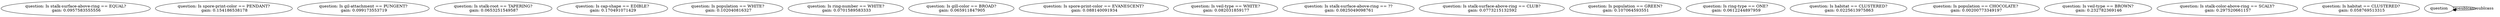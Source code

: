 // The Round Table
digraph {
	"question: Is stalk-surface-above-ring == EQUAL?
 gain: 0.0957583555556" [label="question: Is stalk-surface-above-ring == EQUAL?
 gain: 0.0957583555556"]
	"question: Is spore-print-color == PENDANT?
 gain: 0.154186538178" [label="question: Is spore-print-color == PENDANT?
 gain: 0.154186538178"]
	"question: Is gil-attachment == PUNGENT?
 gain: 0.099173553719" [label="question: Is gil-attachment == PUNGENT?
 gain: 0.099173553719"]
	"question: Is stalk-root == TAPERING?
 gain: 0.0653251549587" [label="question: Is stalk-root == TAPERING?
 gain: 0.0653251549587"]
	"question: Is cap-shape == EDIBLE?
 gain: 0.170491071429" [label="question: Is cap-shape == EDIBLE?
 gain: 0.170491071429"]
	"question: Is population == WHITE?
 gain: 0.102040816327" [label="question: Is population == WHITE?
 gain: 0.102040816327"]
	"question: Is ring-number == WHITE?
 gain: 0.0701589583333" [label="question: Is ring-number == WHITE?
 gain: 0.0701589583333"]
	"question: Is gill-color == BROAD?
 gain: 0.065911847905" [label="question: Is gill-color == BROAD?
 gain: 0.065911847905"]
	"question: Is spore-print-color == EVANESCENT?
 gain: 0.088140091934" [label="question: Is spore-print-color == EVANESCENT?
 gain: 0.088140091934"]
	"question: Is veil-type == WHITE?
 gain: 0.082031859177" [label="question: Is veil-type == WHITE?
 gain: 0.082031859177"]
	"question: Is stalk-surface-above-ring == ??
 gain: 0.0825049098761" [label="question: Is stalk-surface-above-ring == ??
 gain: 0.0825049098761"]
	"question: Is stalk-surface-above-ring == CLUB?
 gain: 0.0773215132592" [label="question: Is stalk-surface-above-ring == CLUB?
 gain: 0.0773215132592"]
	"question: Is population == GREEN?
 gain: 0.107064593551" [label="question: Is population == GREEN?
 gain: 0.107064593551"]
	"question: Is ring-type == ONE?
 gain: 0.0612244897959" [label="question: Is ring-type == ONE?
 gain: 0.0612244897959"]
	"question: Is habitat == CLUSTERED?
 gain: 0.0225613975863" [label="question: Is habitat == CLUSTERED?
 gain: 0.0225613975863"]
	"question: Is population == CHOCOLATE?
 gain: 0.00200773349197" [label="question: Is population == CHOCOLATE?
 gain: 0.00200773349197"]
	"question: Is veil-type == BROWN?
 gain: 0.232782369146" [label="question: Is veil-type == BROWN?
 gain: 0.232782369146"]
	"question: Is stalk-color-above-ring == SCALY?
 gain: 0.297520661157" [label="question: Is stalk-color-above-ring == SCALY?
 gain: 0.297520661157"]
	"question: Is habitat == CLUSTERED?
 gain: 0.058769513315" [label="question: Is habitat == CLUSTERED?
 gain: 0.058769513315"]
	question:" Is stalk-surface-above-ring == EQUAL?
 gain": 0.0957583555556 -> question:" Is spore-print-color == PENDANT?
 gain": 0.154186538178 [label=sublcass]
	question:" Is stalk-surface-above-ring == EQUAL?
 gain": 0.0957583555556 -> question:" Is stalk-root == TAPERING?
 gain": 0.0653251549587 [label=sublcass]
}
